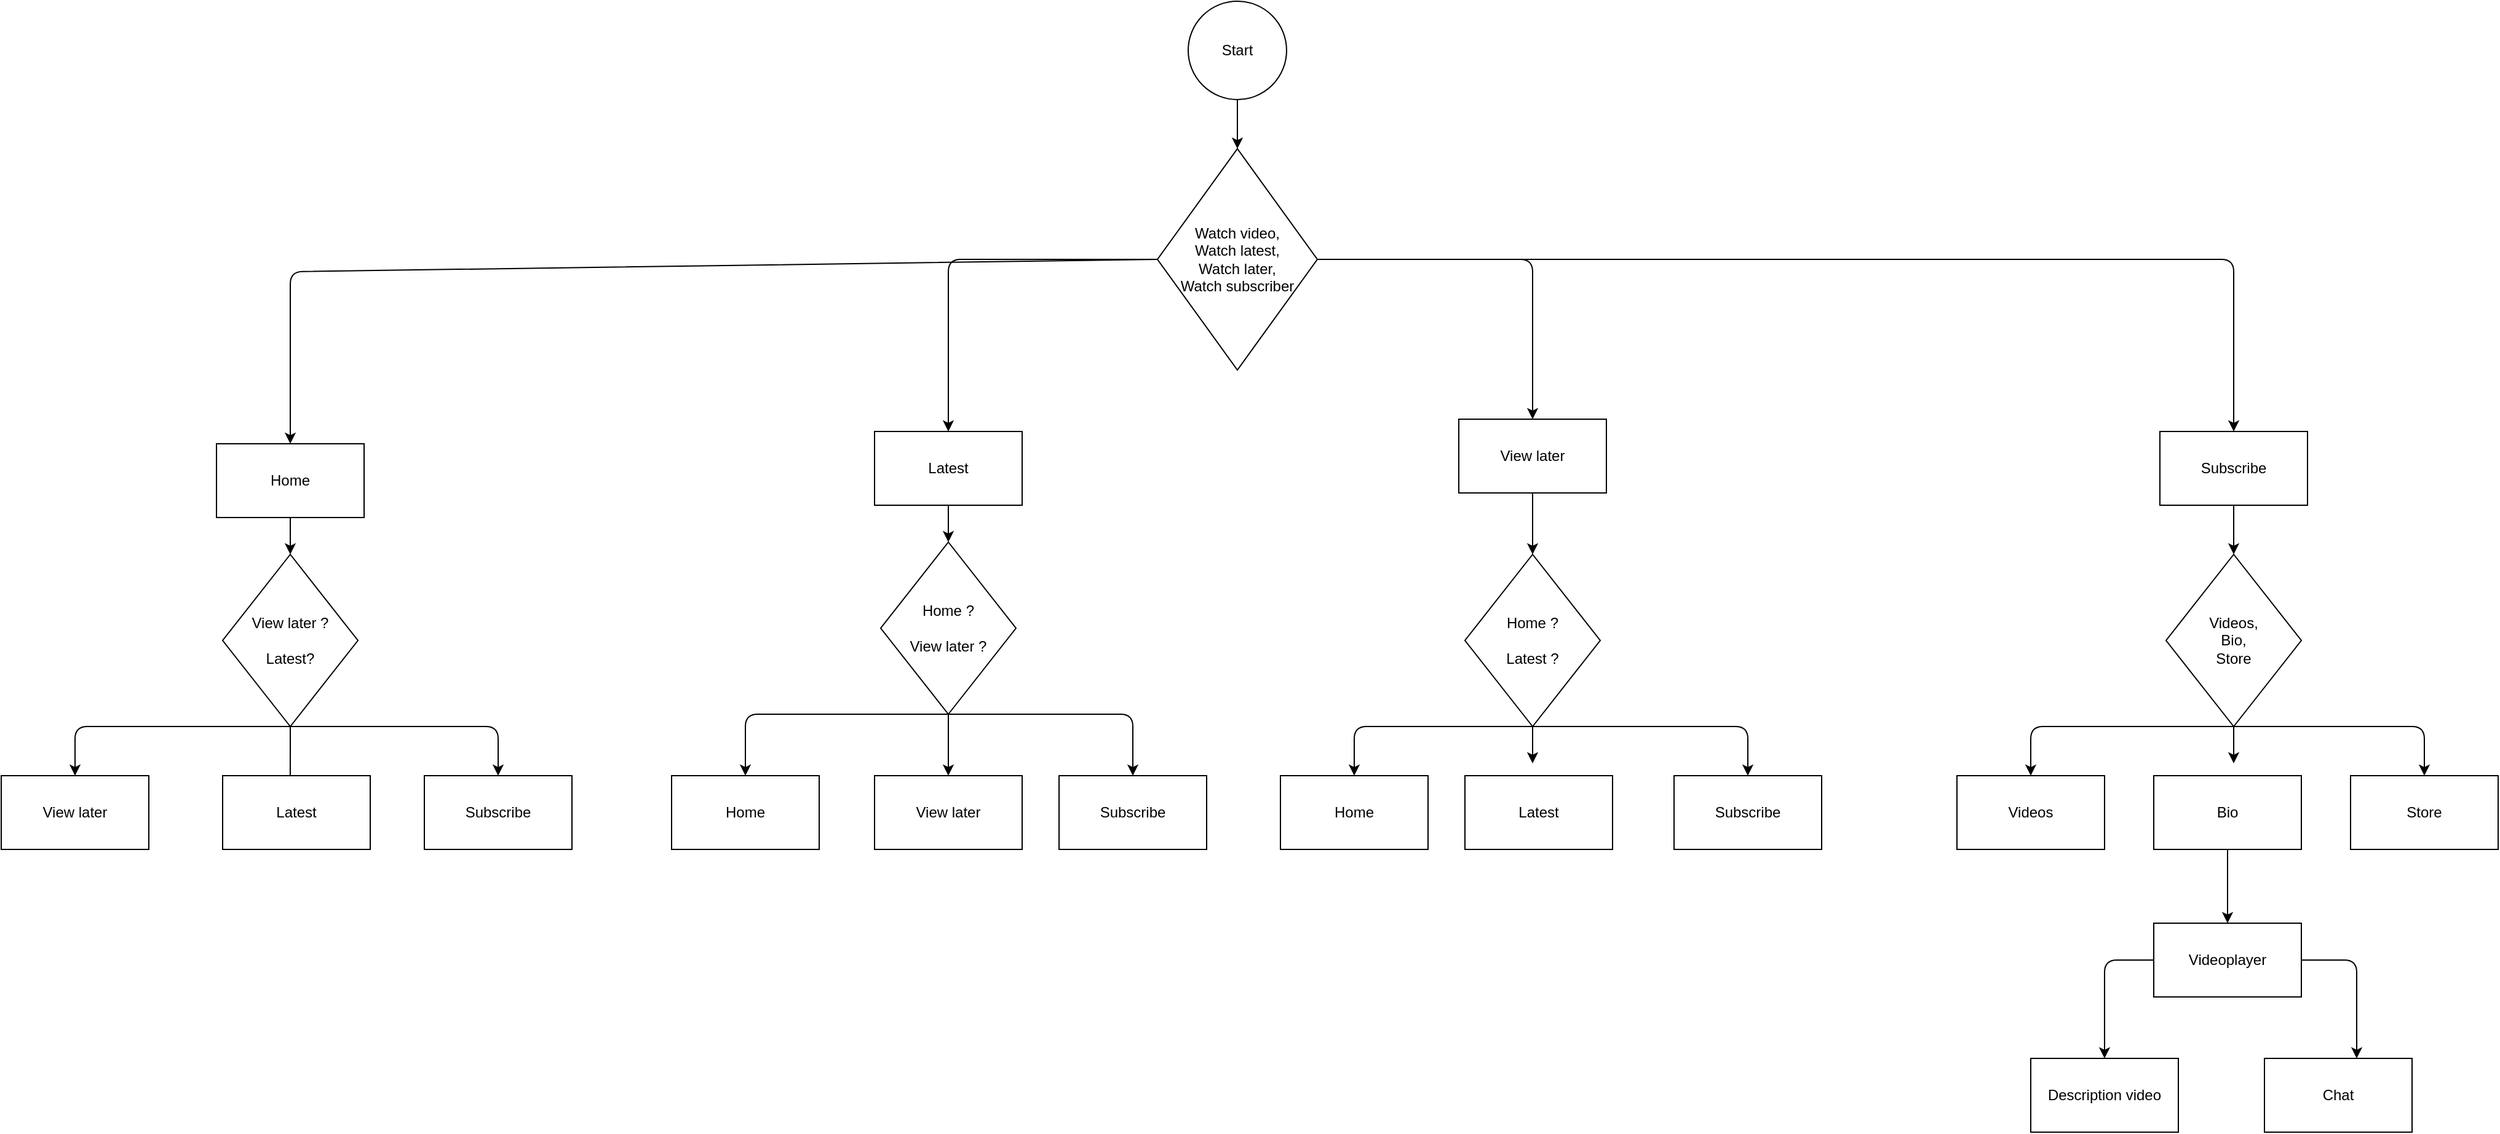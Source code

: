 <mxfile>
    <diagram id="R8hpEijOqC9pVf0LprOW" name="Страница 1">
        <mxGraphModel dx="2121" dy="598" grid="1" gridSize="10" guides="1" tooltips="1" connect="1" arrows="1" fold="1" page="1" pageScale="1" pageWidth="827" pageHeight="1169" math="0" shadow="0">
            <root>
                <mxCell id="0"/>
                <mxCell id="1" parent="0"/>
                <mxCell id="30" style="edgeStyle=none;html=1;exitX=0.5;exitY=1;exitDx=0;exitDy=0;entryX=0.5;entryY=0;entryDx=0;entryDy=0;" edge="1" parent="1" source="2" target="3">
                    <mxGeometry relative="1" as="geometry"/>
                </mxCell>
                <mxCell id="2" value="Start" style="ellipse;whiteSpace=wrap;html=1;aspect=fixed;" vertex="1" parent="1">
                    <mxGeometry x="915" y="10" width="80" height="80" as="geometry"/>
                </mxCell>
                <mxCell id="31" style="edgeStyle=none;html=1;exitX=0;exitY=0.5;exitDx=0;exitDy=0;entryX=0.5;entryY=0;entryDx=0;entryDy=0;" edge="1" parent="1" source="3" target="8">
                    <mxGeometry relative="1" as="geometry">
                        <Array as="points">
                            <mxPoint x="720" y="220"/>
                        </Array>
                    </mxGeometry>
                </mxCell>
                <mxCell id="32" style="edgeStyle=none;html=1;exitX=0;exitY=0.5;exitDx=0;exitDy=0;entryX=0.5;entryY=0;entryDx=0;entryDy=0;" edge="1" parent="1" source="3" target="4">
                    <mxGeometry relative="1" as="geometry">
                        <Array as="points">
                            <mxPoint x="185" y="230"/>
                        </Array>
                    </mxGeometry>
                </mxCell>
                <mxCell id="33" style="edgeStyle=none;html=1;exitX=1;exitY=0.5;exitDx=0;exitDy=0;entryX=0.5;entryY=0;entryDx=0;entryDy=0;" edge="1" parent="1" source="3" target="12">
                    <mxGeometry relative="1" as="geometry">
                        <Array as="points">
                            <mxPoint x="1195" y="220"/>
                        </Array>
                    </mxGeometry>
                </mxCell>
                <mxCell id="34" style="edgeStyle=none;html=1;exitX=1;exitY=0.5;exitDx=0;exitDy=0;entryX=0.5;entryY=0;entryDx=0;entryDy=0;" edge="1" parent="1" source="3" target="21">
                    <mxGeometry relative="1" as="geometry">
                        <Array as="points">
                            <mxPoint x="1765" y="220"/>
                        </Array>
                    </mxGeometry>
                </mxCell>
                <mxCell id="3" value="Watch video,&lt;br&gt;Watch latest,&lt;br&gt;Watch later,&lt;br&gt;Watch subscriber" style="rhombus;whiteSpace=wrap;html=1;" vertex="1" parent="1">
                    <mxGeometry x="890" y="130" width="130" height="180" as="geometry"/>
                </mxCell>
                <mxCell id="35" style="edgeStyle=none;html=1;exitX=0.5;exitY=1;exitDx=0;exitDy=0;entryX=0.5;entryY=0;entryDx=0;entryDy=0;" edge="1" parent="1" source="4" target="5">
                    <mxGeometry relative="1" as="geometry"/>
                </mxCell>
                <mxCell id="4" value="Home" style="rounded=0;whiteSpace=wrap;html=1;" vertex="1" parent="1">
                    <mxGeometry x="125" y="370" width="120" height="60" as="geometry"/>
                </mxCell>
                <mxCell id="40" style="edgeStyle=none;html=1;exitX=0.5;exitY=1;exitDx=0;exitDy=0;entryX=0.5;entryY=0;entryDx=0;entryDy=0;" edge="1" parent="1" source="5" target="6">
                    <mxGeometry relative="1" as="geometry">
                        <Array as="points">
                            <mxPoint x="10" y="600"/>
                        </Array>
                    </mxGeometry>
                </mxCell>
                <mxCell id="41" style="edgeStyle=none;html=1;exitX=0.5;exitY=1;exitDx=0;exitDy=0;entryX=0.5;entryY=0;entryDx=0;entryDy=0;" edge="1" parent="1" source="5" target="15">
                    <mxGeometry relative="1" as="geometry">
                        <Array as="points">
                            <mxPoint x="354" y="600"/>
                        </Array>
                    </mxGeometry>
                </mxCell>
                <mxCell id="44" style="edgeStyle=none;html=1;exitX=0.5;exitY=1;exitDx=0;exitDy=0;entryX=0.458;entryY=0.333;entryDx=0;entryDy=0;entryPerimeter=0;" edge="1" parent="1" source="5" target="7">
                    <mxGeometry relative="1" as="geometry"/>
                </mxCell>
                <mxCell id="5" value="View later ?&lt;br&gt;&lt;br&gt;Latest?" style="rhombus;whiteSpace=wrap;html=1;" vertex="1" parent="1">
                    <mxGeometry x="130" y="460" width="110" height="140" as="geometry"/>
                </mxCell>
                <mxCell id="6" value="View later" style="rounded=0;whiteSpace=wrap;html=1;" vertex="1" parent="1">
                    <mxGeometry x="-50" y="640" width="120" height="60" as="geometry"/>
                </mxCell>
                <mxCell id="7" value="Latest" style="rounded=0;whiteSpace=wrap;html=1;" vertex="1" parent="1">
                    <mxGeometry x="130" y="640" width="120" height="60" as="geometry"/>
                </mxCell>
                <mxCell id="57" style="edgeStyle=none;html=1;exitX=0.5;exitY=1;exitDx=0;exitDy=0;entryX=0.5;entryY=0;entryDx=0;entryDy=0;" edge="1" parent="1" source="8" target="9">
                    <mxGeometry relative="1" as="geometry"/>
                </mxCell>
                <mxCell id="8" value="Latest" style="rounded=0;whiteSpace=wrap;html=1;" vertex="1" parent="1">
                    <mxGeometry x="660" y="360" width="120" height="60" as="geometry"/>
                </mxCell>
                <mxCell id="45" style="edgeStyle=none;html=1;exitX=0.5;exitY=1;exitDx=0;exitDy=0;entryX=0.5;entryY=0;entryDx=0;entryDy=0;" edge="1" parent="1" source="9" target="10">
                    <mxGeometry relative="1" as="geometry">
                        <Array as="points">
                            <mxPoint x="555" y="590"/>
                        </Array>
                    </mxGeometry>
                </mxCell>
                <mxCell id="46" style="edgeStyle=none;html=1;exitX=0.5;exitY=1;exitDx=0;exitDy=0;entryX=0.5;entryY=0;entryDx=0;entryDy=0;" edge="1" parent="1" source="9" target="17">
                    <mxGeometry relative="1" as="geometry">
                        <Array as="points">
                            <mxPoint x="870" y="590"/>
                        </Array>
                    </mxGeometry>
                </mxCell>
                <mxCell id="47" style="edgeStyle=none;html=1;exitX=0.5;exitY=1;exitDx=0;exitDy=0;entryX=0.5;entryY=0;entryDx=0;entryDy=0;" edge="1" parent="1" source="9" target="11">
                    <mxGeometry relative="1" as="geometry"/>
                </mxCell>
                <mxCell id="9" value="Home ?&lt;br&gt;&lt;br&gt;View later ?" style="rhombus;whiteSpace=wrap;html=1;" vertex="1" parent="1">
                    <mxGeometry x="665" y="450" width="110" height="140" as="geometry"/>
                </mxCell>
                <mxCell id="10" value="Home" style="rounded=0;whiteSpace=wrap;html=1;" vertex="1" parent="1">
                    <mxGeometry x="495" y="640" width="120" height="60" as="geometry"/>
                </mxCell>
                <mxCell id="11" value="View later" style="rounded=0;whiteSpace=wrap;html=1;" vertex="1" parent="1">
                    <mxGeometry x="660" y="640" width="120" height="60" as="geometry"/>
                </mxCell>
                <mxCell id="58" style="edgeStyle=none;html=1;exitX=0.5;exitY=1;exitDx=0;exitDy=0;entryX=0.5;entryY=0;entryDx=0;entryDy=0;" edge="1" parent="1" source="12" target="13">
                    <mxGeometry relative="1" as="geometry"/>
                </mxCell>
                <mxCell id="12" value="View later" style="rounded=0;whiteSpace=wrap;html=1;" vertex="1" parent="1">
                    <mxGeometry x="1135" y="350" width="120" height="60" as="geometry"/>
                </mxCell>
                <mxCell id="48" style="edgeStyle=none;html=1;exitX=0.5;exitY=1;exitDx=0;exitDy=0;entryX=0.5;entryY=0;entryDx=0;entryDy=0;" edge="1" parent="1" source="13" target="18">
                    <mxGeometry relative="1" as="geometry">
                        <Array as="points">
                            <mxPoint x="1050" y="600"/>
                        </Array>
                    </mxGeometry>
                </mxCell>
                <mxCell id="49" style="edgeStyle=none;html=1;exitX=0.5;exitY=1;exitDx=0;exitDy=0;entryX=0.5;entryY=0;entryDx=0;entryDy=0;" edge="1" parent="1" source="13" target="20">
                    <mxGeometry relative="1" as="geometry">
                        <Array as="points">
                            <mxPoint x="1370" y="600"/>
                        </Array>
                    </mxGeometry>
                </mxCell>
                <mxCell id="50" style="edgeStyle=none;html=1;exitX=0.5;exitY=1;exitDx=0;exitDy=0;" edge="1" parent="1" source="13">
                    <mxGeometry relative="1" as="geometry">
                        <mxPoint x="1195" y="630" as="targetPoint"/>
                    </mxGeometry>
                </mxCell>
                <mxCell id="13" value="Home ?&lt;br&gt;&lt;br&gt;Latest ?" style="rhombus;whiteSpace=wrap;html=1;" vertex="1" parent="1">
                    <mxGeometry x="1140" y="460" width="110" height="140" as="geometry"/>
                </mxCell>
                <mxCell id="15" value="Subscribe" style="rounded=0;whiteSpace=wrap;html=1;" vertex="1" parent="1">
                    <mxGeometry x="294" y="640" width="120" height="60" as="geometry"/>
                </mxCell>
                <mxCell id="17" value="Subscribe" style="rounded=0;whiteSpace=wrap;html=1;" vertex="1" parent="1">
                    <mxGeometry x="810" y="640" width="120" height="60" as="geometry"/>
                </mxCell>
                <mxCell id="18" value="Home" style="rounded=0;whiteSpace=wrap;html=1;" vertex="1" parent="1">
                    <mxGeometry x="990" y="640" width="120" height="60" as="geometry"/>
                </mxCell>
                <mxCell id="19" value="Latest" style="rounded=0;whiteSpace=wrap;html=1;" vertex="1" parent="1">
                    <mxGeometry x="1140" y="640" width="120" height="60" as="geometry"/>
                </mxCell>
                <mxCell id="20" value="Subscribe" style="rounded=0;whiteSpace=wrap;html=1;" vertex="1" parent="1">
                    <mxGeometry x="1310" y="640" width="120" height="60" as="geometry"/>
                </mxCell>
                <mxCell id="59" style="edgeStyle=none;html=1;exitX=0.5;exitY=1;exitDx=0;exitDy=0;entryX=0.5;entryY=0;entryDx=0;entryDy=0;" edge="1" parent="1" source="21" target="22">
                    <mxGeometry relative="1" as="geometry"/>
                </mxCell>
                <mxCell id="21" value="Subscribe" style="rounded=0;whiteSpace=wrap;html=1;" vertex="1" parent="1">
                    <mxGeometry x="1705" y="360" width="120" height="60" as="geometry"/>
                </mxCell>
                <mxCell id="51" style="edgeStyle=none;html=1;exitX=0.5;exitY=1;exitDx=0;exitDy=0;entryX=0.5;entryY=0;entryDx=0;entryDy=0;" edge="1" parent="1" source="22" target="23">
                    <mxGeometry relative="1" as="geometry">
                        <Array as="points">
                            <mxPoint x="1600" y="600"/>
                        </Array>
                    </mxGeometry>
                </mxCell>
                <mxCell id="52" style="edgeStyle=none;html=1;exitX=0.5;exitY=1;exitDx=0;exitDy=0;entryX=0.5;entryY=0;entryDx=0;entryDy=0;" edge="1" parent="1" source="22" target="25">
                    <mxGeometry relative="1" as="geometry">
                        <Array as="points">
                            <mxPoint x="1920" y="600"/>
                        </Array>
                    </mxGeometry>
                </mxCell>
                <mxCell id="53" style="edgeStyle=none;html=1;exitX=0.5;exitY=1;exitDx=0;exitDy=0;" edge="1" parent="1" source="22">
                    <mxGeometry relative="1" as="geometry">
                        <mxPoint x="1765" y="630" as="targetPoint"/>
                    </mxGeometry>
                </mxCell>
                <mxCell id="22" value="Videos, &lt;br&gt;Bio, &lt;br&gt;Store" style="rhombus;whiteSpace=wrap;html=1;" vertex="1" parent="1">
                    <mxGeometry x="1710" y="460" width="110" height="140" as="geometry"/>
                </mxCell>
                <mxCell id="23" value="Videos" style="rounded=0;whiteSpace=wrap;html=1;" vertex="1" parent="1">
                    <mxGeometry x="1540" y="640" width="120" height="60" as="geometry"/>
                </mxCell>
                <mxCell id="54" style="edgeStyle=none;html=1;exitX=0.5;exitY=1;exitDx=0;exitDy=0;entryX=0.5;entryY=0;entryDx=0;entryDy=0;" edge="1" parent="1" source="24" target="26">
                    <mxGeometry relative="1" as="geometry"/>
                </mxCell>
                <mxCell id="24" value="Bio" style="rounded=0;whiteSpace=wrap;html=1;" vertex="1" parent="1">
                    <mxGeometry x="1700" y="640" width="120" height="60" as="geometry"/>
                </mxCell>
                <mxCell id="25" value="Store" style="rounded=0;whiteSpace=wrap;html=1;" vertex="1" parent="1">
                    <mxGeometry x="1860" y="640" width="120" height="60" as="geometry"/>
                </mxCell>
                <mxCell id="55" style="edgeStyle=none;html=1;exitX=0;exitY=0.5;exitDx=0;exitDy=0;entryX=0.5;entryY=0;entryDx=0;entryDy=0;" edge="1" parent="1" source="26" target="27">
                    <mxGeometry relative="1" as="geometry">
                        <Array as="points">
                            <mxPoint x="1660" y="790"/>
                        </Array>
                    </mxGeometry>
                </mxCell>
                <mxCell id="56" style="edgeStyle=none;html=1;exitX=1;exitY=0.5;exitDx=0;exitDy=0;entryX=0.625;entryY=0;entryDx=0;entryDy=0;entryPerimeter=0;" edge="1" parent="1" source="26" target="28">
                    <mxGeometry relative="1" as="geometry">
                        <Array as="points">
                            <mxPoint x="1865" y="790"/>
                        </Array>
                    </mxGeometry>
                </mxCell>
                <mxCell id="26" value="Videoplayer" style="rounded=0;whiteSpace=wrap;html=1;" vertex="1" parent="1">
                    <mxGeometry x="1700" y="760" width="120" height="60" as="geometry"/>
                </mxCell>
                <mxCell id="27" value="Description video" style="rounded=0;whiteSpace=wrap;html=1;" vertex="1" parent="1">
                    <mxGeometry x="1600" y="870" width="120" height="60" as="geometry"/>
                </mxCell>
                <mxCell id="28" value="Chat" style="rounded=0;whiteSpace=wrap;html=1;" vertex="1" parent="1">
                    <mxGeometry x="1790" y="870" width="120" height="60" as="geometry"/>
                </mxCell>
            </root>
        </mxGraphModel>
    </diagram>
</mxfile>